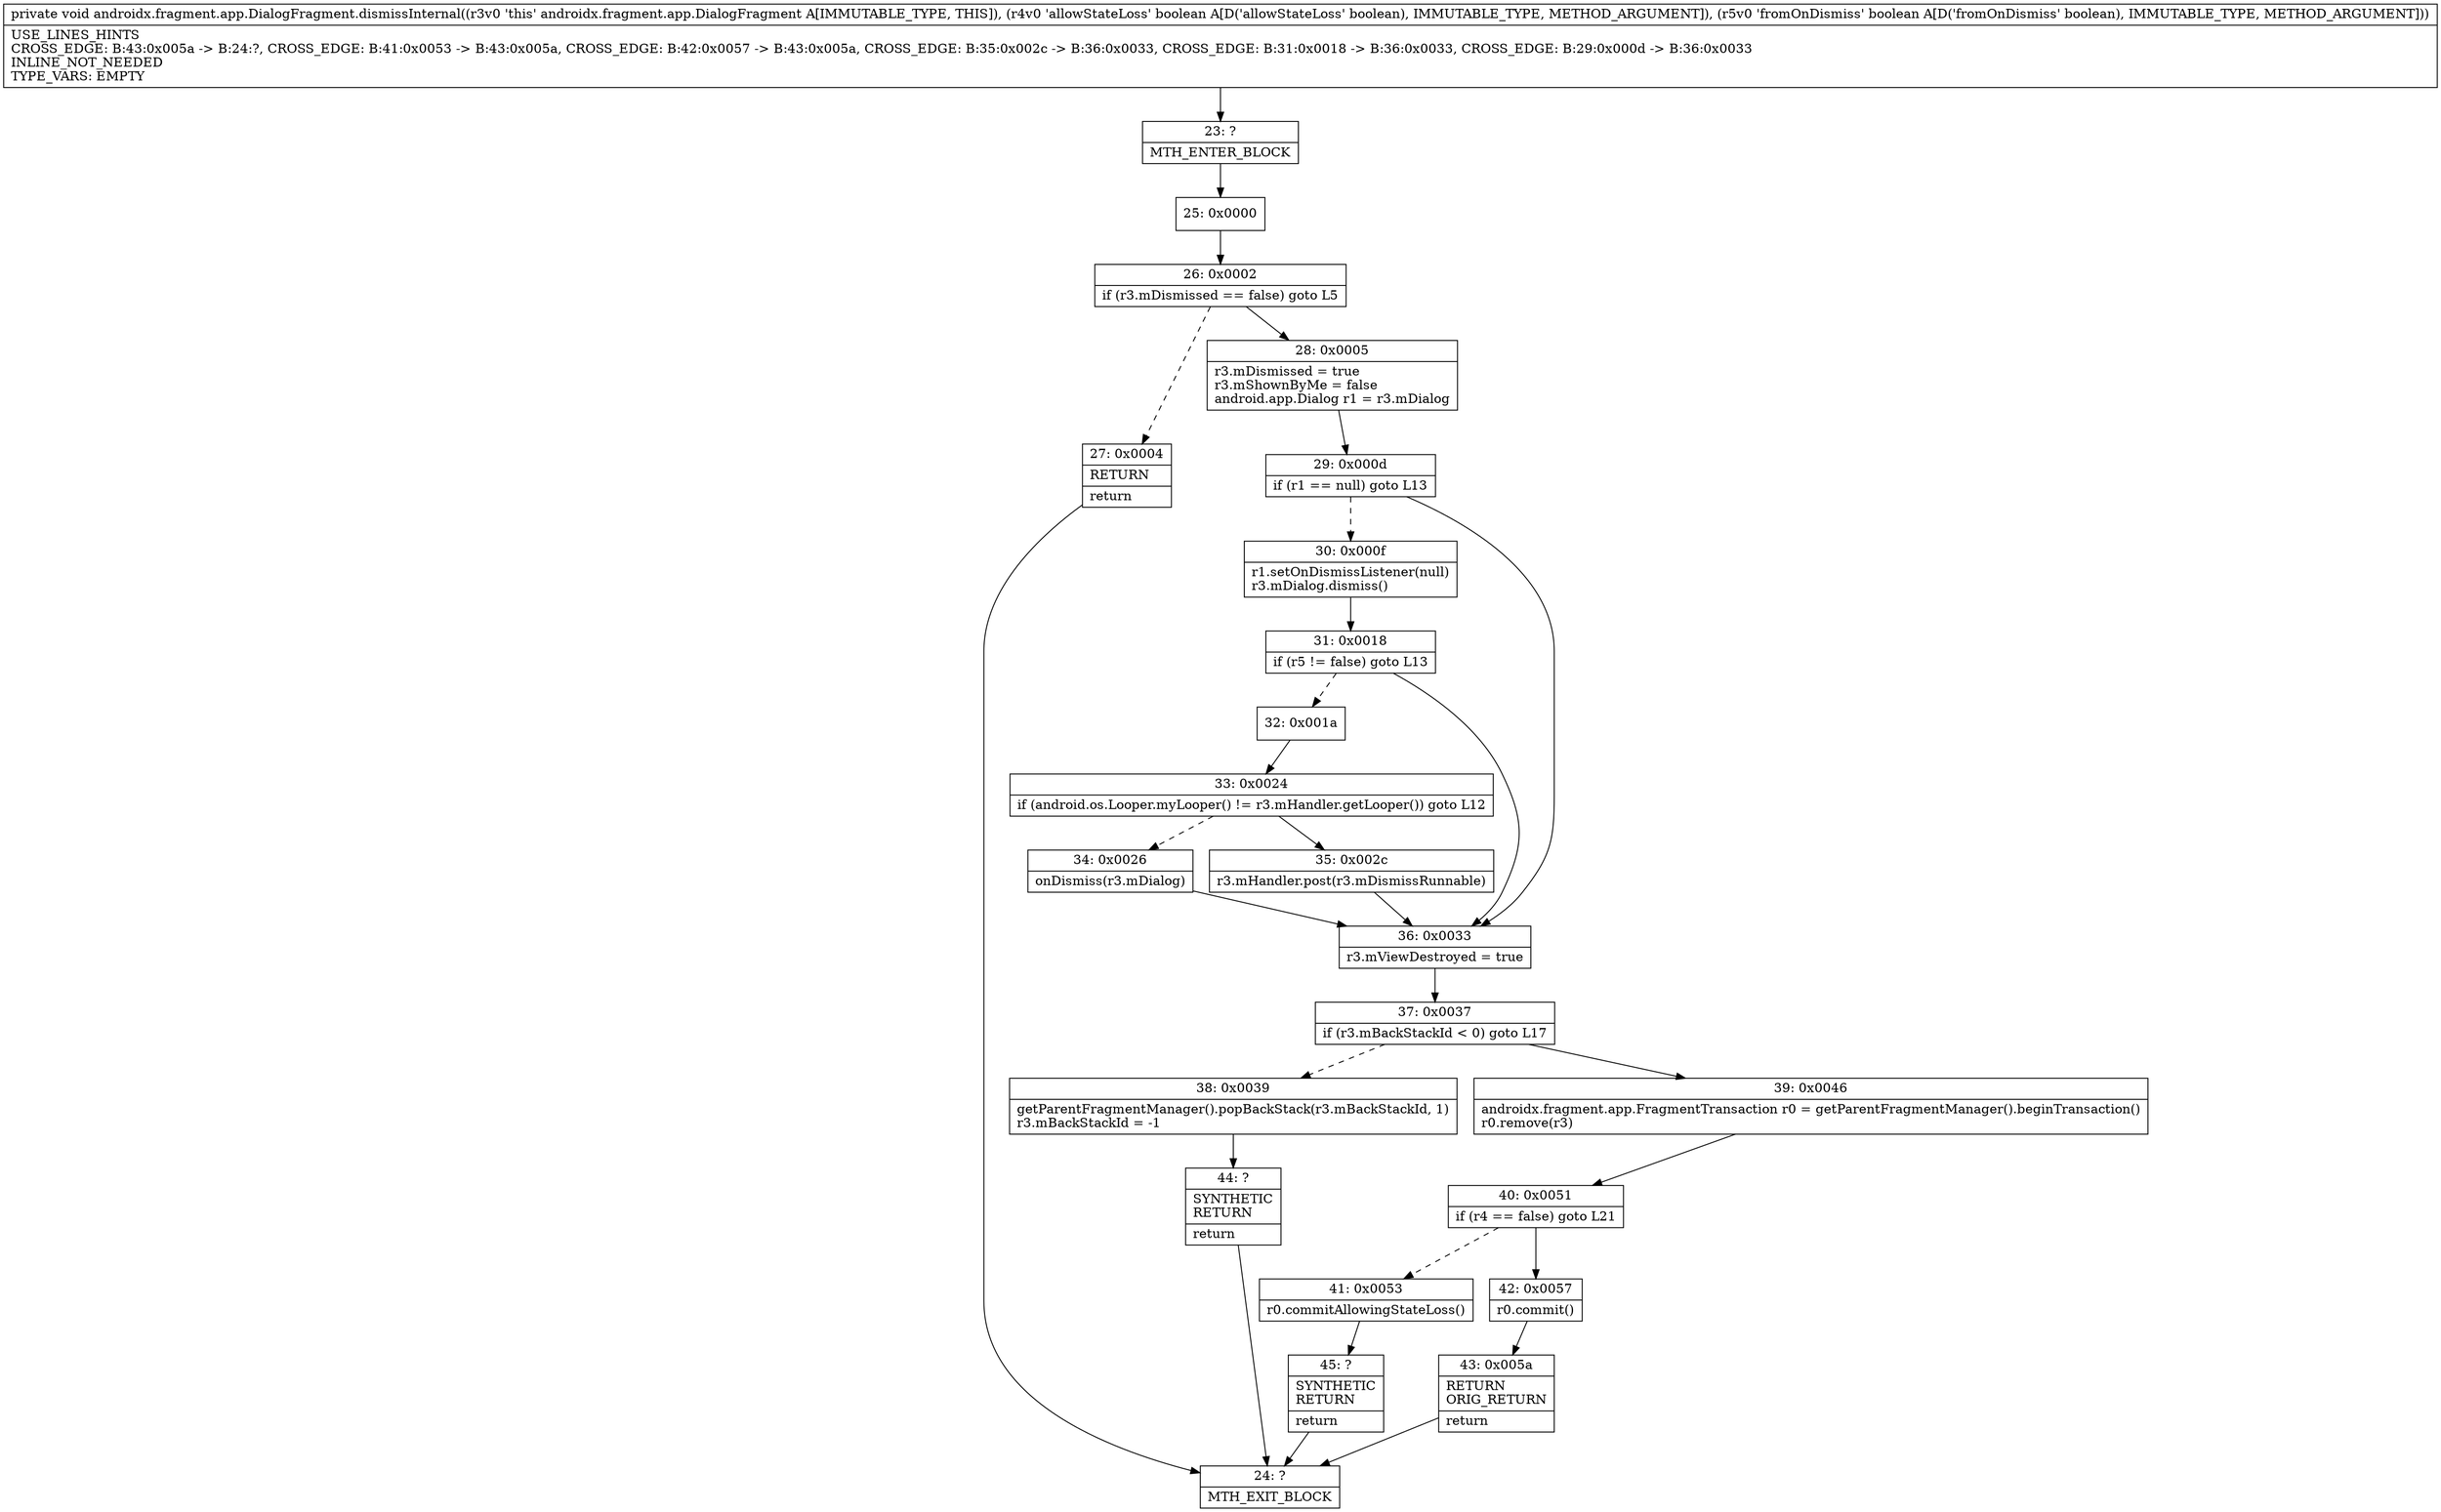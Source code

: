 digraph "CFG forandroidx.fragment.app.DialogFragment.dismissInternal(ZZ)V" {
Node_23 [shape=record,label="{23\:\ ?|MTH_ENTER_BLOCK\l}"];
Node_25 [shape=record,label="{25\:\ 0x0000}"];
Node_26 [shape=record,label="{26\:\ 0x0002|if (r3.mDismissed == false) goto L5\l}"];
Node_27 [shape=record,label="{27\:\ 0x0004|RETURN\l|return\l}"];
Node_24 [shape=record,label="{24\:\ ?|MTH_EXIT_BLOCK\l}"];
Node_28 [shape=record,label="{28\:\ 0x0005|r3.mDismissed = true\lr3.mShownByMe = false\landroid.app.Dialog r1 = r3.mDialog\l}"];
Node_29 [shape=record,label="{29\:\ 0x000d|if (r1 == null) goto L13\l}"];
Node_30 [shape=record,label="{30\:\ 0x000f|r1.setOnDismissListener(null)\lr3.mDialog.dismiss()\l}"];
Node_31 [shape=record,label="{31\:\ 0x0018|if (r5 != false) goto L13\l}"];
Node_32 [shape=record,label="{32\:\ 0x001a}"];
Node_33 [shape=record,label="{33\:\ 0x0024|if (android.os.Looper.myLooper() != r3.mHandler.getLooper()) goto L12\l}"];
Node_34 [shape=record,label="{34\:\ 0x0026|onDismiss(r3.mDialog)\l}"];
Node_35 [shape=record,label="{35\:\ 0x002c|r3.mHandler.post(r3.mDismissRunnable)\l}"];
Node_36 [shape=record,label="{36\:\ 0x0033|r3.mViewDestroyed = true\l}"];
Node_37 [shape=record,label="{37\:\ 0x0037|if (r3.mBackStackId \< 0) goto L17\l}"];
Node_38 [shape=record,label="{38\:\ 0x0039|getParentFragmentManager().popBackStack(r3.mBackStackId, 1)\lr3.mBackStackId = \-1\l}"];
Node_44 [shape=record,label="{44\:\ ?|SYNTHETIC\lRETURN\l|return\l}"];
Node_39 [shape=record,label="{39\:\ 0x0046|androidx.fragment.app.FragmentTransaction r0 = getParentFragmentManager().beginTransaction()\lr0.remove(r3)\l}"];
Node_40 [shape=record,label="{40\:\ 0x0051|if (r4 == false) goto L21\l}"];
Node_41 [shape=record,label="{41\:\ 0x0053|r0.commitAllowingStateLoss()\l}"];
Node_45 [shape=record,label="{45\:\ ?|SYNTHETIC\lRETURN\l|return\l}"];
Node_42 [shape=record,label="{42\:\ 0x0057|r0.commit()\l}"];
Node_43 [shape=record,label="{43\:\ 0x005a|RETURN\lORIG_RETURN\l|return\l}"];
MethodNode[shape=record,label="{private void androidx.fragment.app.DialogFragment.dismissInternal((r3v0 'this' androidx.fragment.app.DialogFragment A[IMMUTABLE_TYPE, THIS]), (r4v0 'allowStateLoss' boolean A[D('allowStateLoss' boolean), IMMUTABLE_TYPE, METHOD_ARGUMENT]), (r5v0 'fromOnDismiss' boolean A[D('fromOnDismiss' boolean), IMMUTABLE_TYPE, METHOD_ARGUMENT]))  | USE_LINES_HINTS\lCROSS_EDGE: B:43:0x005a \-\> B:24:?, CROSS_EDGE: B:41:0x0053 \-\> B:43:0x005a, CROSS_EDGE: B:42:0x0057 \-\> B:43:0x005a, CROSS_EDGE: B:35:0x002c \-\> B:36:0x0033, CROSS_EDGE: B:31:0x0018 \-\> B:36:0x0033, CROSS_EDGE: B:29:0x000d \-\> B:36:0x0033\lINLINE_NOT_NEEDED\lTYPE_VARS: EMPTY\l}"];
MethodNode -> Node_23;Node_23 -> Node_25;
Node_25 -> Node_26;
Node_26 -> Node_27[style=dashed];
Node_26 -> Node_28;
Node_27 -> Node_24;
Node_28 -> Node_29;
Node_29 -> Node_30[style=dashed];
Node_29 -> Node_36;
Node_30 -> Node_31;
Node_31 -> Node_32[style=dashed];
Node_31 -> Node_36;
Node_32 -> Node_33;
Node_33 -> Node_34[style=dashed];
Node_33 -> Node_35;
Node_34 -> Node_36;
Node_35 -> Node_36;
Node_36 -> Node_37;
Node_37 -> Node_38[style=dashed];
Node_37 -> Node_39;
Node_38 -> Node_44;
Node_44 -> Node_24;
Node_39 -> Node_40;
Node_40 -> Node_41[style=dashed];
Node_40 -> Node_42;
Node_41 -> Node_45;
Node_45 -> Node_24;
Node_42 -> Node_43;
Node_43 -> Node_24;
}

